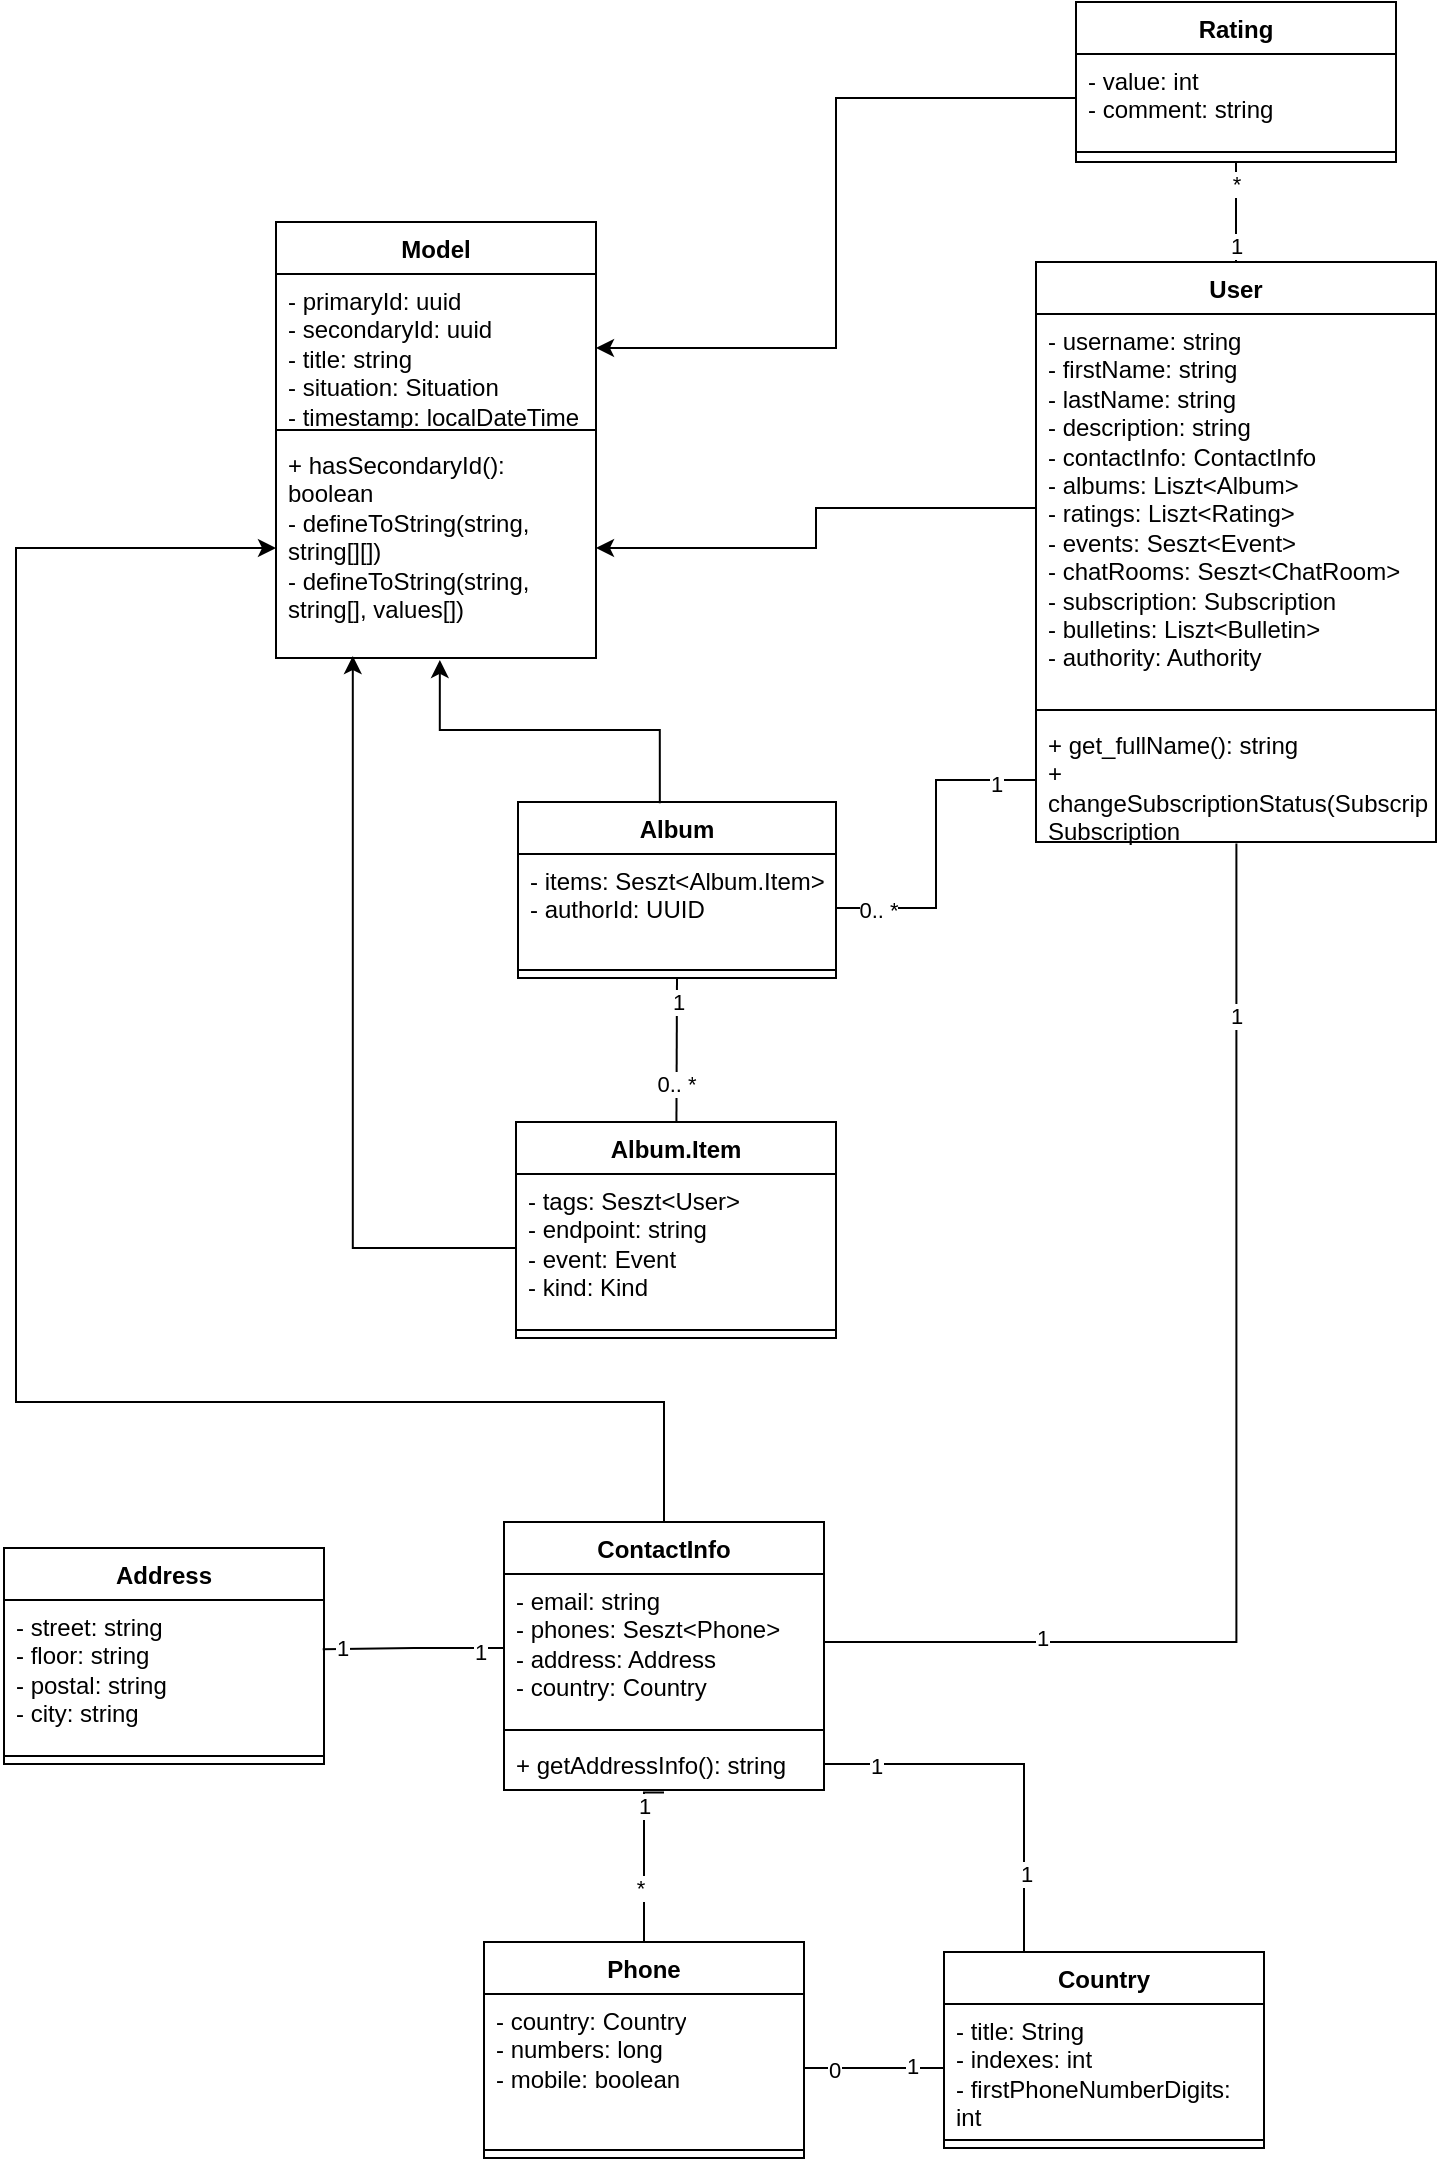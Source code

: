 <mxfile version="24.4.8" type="device">
  <diagram name="Page-1" id="PklMWOYN0MSOuHUiqtJ_">
    <mxGraphModel dx="2501" dy="843" grid="1" gridSize="10" guides="1" tooltips="1" connect="1" arrows="1" fold="1" page="1" pageScale="1" pageWidth="827" pageHeight="1169" math="0" shadow="0">
      <root>
        <mxCell id="0" />
        <mxCell id="1" parent="0" />
        <mxCell id="7xoGZ-HxANrYIarD503M-9" value="Model" style="swimlane;fontStyle=1;align=center;verticalAlign=top;childLayout=stackLayout;horizontal=1;startSize=26;horizontalStack=0;resizeParent=1;resizeParentMax=0;resizeLast=0;collapsible=1;marginBottom=0;whiteSpace=wrap;html=1;" parent="1" vertex="1">
          <mxGeometry x="-80" y="150" width="160" height="218" as="geometry" />
        </mxCell>
        <mxCell id="7xoGZ-HxANrYIarD503M-10" value="- primaryId: uuid&lt;div&gt;- secondaryId: uuid&lt;/div&gt;&lt;div&gt;- title: string&lt;/div&gt;&lt;div&gt;- situation: Situation&lt;/div&gt;&lt;div&gt;- timestamp: localDateTime&lt;/div&gt;" style="text;strokeColor=none;fillColor=none;align=left;verticalAlign=top;spacingLeft=4;spacingRight=4;overflow=hidden;rotatable=0;points=[[0,0.5],[1,0.5]];portConstraint=eastwest;whiteSpace=wrap;html=1;" parent="7xoGZ-HxANrYIarD503M-9" vertex="1">
          <mxGeometry y="26" width="160" height="74" as="geometry" />
        </mxCell>
        <mxCell id="7xoGZ-HxANrYIarD503M-11" value="" style="line;strokeWidth=1;fillColor=none;align=left;verticalAlign=middle;spacingTop=-1;spacingLeft=3;spacingRight=3;rotatable=0;labelPosition=right;points=[];portConstraint=eastwest;strokeColor=inherit;" parent="7xoGZ-HxANrYIarD503M-9" vertex="1">
          <mxGeometry y="100" width="160" height="8" as="geometry" />
        </mxCell>
        <mxCell id="7xoGZ-HxANrYIarD503M-12" value="+ hasSecondaryId(): boolean&lt;div&gt;- defineToString(string, string[][])&lt;/div&gt;&lt;div&gt;- defineToString(string, string[], values[])&lt;br&gt;&lt;/div&gt;&lt;div&gt;&lt;br&gt;&lt;/div&gt;" style="text;strokeColor=none;fillColor=none;align=left;verticalAlign=top;spacingLeft=4;spacingRight=4;overflow=hidden;rotatable=0;points=[[0,0.5],[1,0.5]];portConstraint=eastwest;whiteSpace=wrap;html=1;" parent="7xoGZ-HxANrYIarD503M-9" vertex="1">
          <mxGeometry y="108" width="160" height="110" as="geometry" />
        </mxCell>
        <mxCell id="7xoGZ-HxANrYIarD503M-14" value="Rating" style="swimlane;fontStyle=1;align=center;verticalAlign=top;childLayout=stackLayout;horizontal=1;startSize=26;horizontalStack=0;resizeParent=1;resizeParentMax=0;resizeLast=0;collapsible=1;marginBottom=0;whiteSpace=wrap;html=1;" parent="1" vertex="1">
          <mxGeometry x="320" y="40" width="160" height="80" as="geometry" />
        </mxCell>
        <mxCell id="7xoGZ-HxANrYIarD503M-15" value="- value: int&lt;div&gt;- comment: string&lt;/div&gt;" style="text;strokeColor=none;fillColor=none;align=left;verticalAlign=top;spacingLeft=4;spacingRight=4;overflow=hidden;rotatable=0;points=[[0,0.5],[1,0.5]];portConstraint=eastwest;whiteSpace=wrap;html=1;" parent="7xoGZ-HxANrYIarD503M-14" vertex="1">
          <mxGeometry y="26" width="160" height="44" as="geometry" />
        </mxCell>
        <mxCell id="7xoGZ-HxANrYIarD503M-16" value="" style="line;strokeWidth=1;fillColor=none;align=left;verticalAlign=middle;spacingTop=-1;spacingLeft=3;spacingRight=3;rotatable=0;labelPosition=right;points=[];portConstraint=eastwest;strokeColor=inherit;" parent="7xoGZ-HxANrYIarD503M-14" vertex="1">
          <mxGeometry y="70" width="160" height="10" as="geometry" />
        </mxCell>
        <mxCell id="7xoGZ-HxANrYIarD503M-18" value="" style="endArrow=classic;html=1;rounded=0;entryX=1;entryY=0.5;entryDx=0;entryDy=0;exitX=0;exitY=0.5;exitDx=0;exitDy=0;edgeStyle=orthogonalEdgeStyle;" parent="1" source="7xoGZ-HxANrYIarD503M-15" target="7xoGZ-HxANrYIarD503M-10" edge="1">
          <mxGeometry width="50" height="50" relative="1" as="geometry">
            <mxPoint x="380" y="350" as="sourcePoint" />
            <mxPoint x="430" y="300" as="targetPoint" />
          </mxGeometry>
        </mxCell>
        <mxCell id="7xoGZ-HxANrYIarD503M-19" value="User" style="swimlane;fontStyle=1;align=center;verticalAlign=top;childLayout=stackLayout;horizontal=1;startSize=26;horizontalStack=0;resizeParent=1;resizeParentMax=0;resizeLast=0;collapsible=1;marginBottom=0;whiteSpace=wrap;html=1;" parent="1" vertex="1">
          <mxGeometry x="300" y="170" width="200" height="290" as="geometry" />
        </mxCell>
        <mxCell id="7xoGZ-HxANrYIarD503M-20" value="- username: string&lt;div&gt;- firstName: string&lt;/div&gt;&lt;div&gt;- lastName: string&lt;/div&gt;&lt;div&gt;- description: string&lt;/div&gt;&lt;div&gt;- contactInfo: ContactInfo&lt;/div&gt;&lt;div&gt;- albums: Liszt&amp;lt;Album&amp;gt;&lt;/div&gt;&lt;div&gt;- ratings: Liszt&amp;lt;Rating&amp;gt;&lt;/div&gt;&lt;div&gt;- events: Seszt&amp;lt;Event&amp;gt;&lt;/div&gt;&lt;div&gt;- chatRooms: Seszt&amp;lt;ChatRoom&amp;gt;&lt;/div&gt;&lt;div&gt;- subscription: Subscription&lt;/div&gt;&lt;div&gt;- bulletins: Liszt&amp;lt;Bulletin&amp;gt;&lt;/div&gt;&lt;div&gt;- authority: Authority&lt;/div&gt;" style="text;strokeColor=none;fillColor=none;align=left;verticalAlign=top;spacingLeft=4;spacingRight=4;overflow=hidden;rotatable=0;points=[[0,0.5],[1,0.5]];portConstraint=eastwest;whiteSpace=wrap;html=1;" parent="7xoGZ-HxANrYIarD503M-19" vertex="1">
          <mxGeometry y="26" width="200" height="194" as="geometry" />
        </mxCell>
        <mxCell id="7xoGZ-HxANrYIarD503M-21" value="" style="line;strokeWidth=1;fillColor=none;align=left;verticalAlign=middle;spacingTop=-1;spacingLeft=3;spacingRight=3;rotatable=0;labelPosition=right;points=[];portConstraint=eastwest;strokeColor=inherit;" parent="7xoGZ-HxANrYIarD503M-19" vertex="1">
          <mxGeometry y="220" width="200" height="8" as="geometry" />
        </mxCell>
        <mxCell id="7xoGZ-HxANrYIarD503M-22" value="+ get_fullName(): string&lt;div&gt;+ changeSubscriptionStatus(Subscription.Status): Subscription&lt;/div&gt;&lt;div&gt;&lt;br&gt;&lt;/div&gt;" style="text;strokeColor=none;fillColor=none;align=left;verticalAlign=top;spacingLeft=4;spacingRight=4;overflow=hidden;rotatable=0;points=[[0,0.5],[1,0.5]];portConstraint=eastwest;whiteSpace=wrap;html=1;" parent="7xoGZ-HxANrYIarD503M-19" vertex="1">
          <mxGeometry y="228" width="200" height="62" as="geometry" />
        </mxCell>
        <mxCell id="7xoGZ-HxANrYIarD503M-23" value="" style="endArrow=classic;html=1;rounded=0;entryX=1;entryY=0.5;entryDx=0;entryDy=0;exitX=0;exitY=0.5;exitDx=0;exitDy=0;edgeStyle=orthogonalEdgeStyle;" parent="1" source="7xoGZ-HxANrYIarD503M-20" target="7xoGZ-HxANrYIarD503M-12" edge="1">
          <mxGeometry width="50" height="50" relative="1" as="geometry">
            <mxPoint x="380" y="350" as="sourcePoint" />
            <mxPoint x="430" y="300" as="targetPoint" />
          </mxGeometry>
        </mxCell>
        <mxCell id="t0pkKArwJ4pWGnT78-8M-2" value="" style="endArrow=none;html=1;rounded=0;entryX=0.5;entryY=0;entryDx=0;entryDy=0;exitX=0.5;exitY=1;exitDx=0;exitDy=0;" parent="1" source="7xoGZ-HxANrYIarD503M-14" target="7xoGZ-HxANrYIarD503M-19" edge="1">
          <mxGeometry width="50" height="50" relative="1" as="geometry">
            <mxPoint x="370" y="320" as="sourcePoint" />
            <mxPoint x="420" y="270" as="targetPoint" />
          </mxGeometry>
        </mxCell>
        <mxCell id="t0pkKArwJ4pWGnT78-8M-3" value="*" style="edgeLabel;html=1;align=center;verticalAlign=middle;resizable=0;points=[];" parent="t0pkKArwJ4pWGnT78-8M-2" vertex="1" connectable="0">
          <mxGeometry x="-0.606" y="1" relative="1" as="geometry">
            <mxPoint x="-1" y="1" as="offset" />
          </mxGeometry>
        </mxCell>
        <mxCell id="t0pkKArwJ4pWGnT78-8M-4" value="1" style="edgeLabel;html=1;align=center;verticalAlign=middle;resizable=0;points=[];" parent="t0pkKArwJ4pWGnT78-8M-2" vertex="1" connectable="0">
          <mxGeometry x="0.57" relative="1" as="geometry">
            <mxPoint y="3" as="offset" />
          </mxGeometry>
        </mxCell>
        <mxCell id="t0pkKArwJ4pWGnT78-8M-9" value="ContactInfo" style="swimlane;fontStyle=1;align=center;verticalAlign=top;childLayout=stackLayout;horizontal=1;startSize=26;horizontalStack=0;resizeParent=1;resizeParentMax=0;resizeLast=0;collapsible=1;marginBottom=0;whiteSpace=wrap;html=1;" parent="1" vertex="1">
          <mxGeometry x="34" y="800" width="160" height="134" as="geometry" />
        </mxCell>
        <mxCell id="t0pkKArwJ4pWGnT78-8M-10" value="- email: string&lt;div&gt;- phones: Seszt&amp;lt;Phone&amp;gt;&lt;/div&gt;&lt;div&gt;- address: Address&lt;/div&gt;&lt;div&gt;- country: Country&lt;/div&gt;" style="text;strokeColor=none;fillColor=none;align=left;verticalAlign=top;spacingLeft=4;spacingRight=4;overflow=hidden;rotatable=0;points=[[0,0.5],[1,0.5]];portConstraint=eastwest;whiteSpace=wrap;html=1;" parent="t0pkKArwJ4pWGnT78-8M-9" vertex="1">
          <mxGeometry y="26" width="160" height="74" as="geometry" />
        </mxCell>
        <mxCell id="t0pkKArwJ4pWGnT78-8M-11" value="" style="line;strokeWidth=1;fillColor=none;align=left;verticalAlign=middle;spacingTop=-1;spacingLeft=3;spacingRight=3;rotatable=0;labelPosition=right;points=[];portConstraint=eastwest;strokeColor=inherit;" parent="t0pkKArwJ4pWGnT78-8M-9" vertex="1">
          <mxGeometry y="100" width="160" height="8" as="geometry" />
        </mxCell>
        <mxCell id="t0pkKArwJ4pWGnT78-8M-12" value="+ getAddressInfo(): string" style="text;strokeColor=none;fillColor=none;align=left;verticalAlign=top;spacingLeft=4;spacingRight=4;overflow=hidden;rotatable=0;points=[[0,0.5],[1,0.5]];portConstraint=eastwest;whiteSpace=wrap;html=1;" parent="t0pkKArwJ4pWGnT78-8M-9" vertex="1">
          <mxGeometry y="108" width="160" height="26" as="geometry" />
        </mxCell>
        <mxCell id="t0pkKArwJ4pWGnT78-8M-20" style="edgeStyle=orthogonalEdgeStyle;rounded=0;orthogonalLoop=1;jettySize=auto;html=1;exitX=0.5;exitY=0;exitDx=0;exitDy=0;entryX=0;entryY=0.5;entryDx=0;entryDy=0;" parent="1" source="t0pkKArwJ4pWGnT78-8M-9" target="7xoGZ-HxANrYIarD503M-12" edge="1">
          <mxGeometry relative="1" as="geometry">
            <Array as="points">
              <mxPoint x="114" y="740" />
              <mxPoint x="-210" y="740" />
              <mxPoint x="-210" y="313" />
            </Array>
          </mxGeometry>
        </mxCell>
        <mxCell id="t0pkKArwJ4pWGnT78-8M-22" value="" style="endArrow=none;html=1;rounded=0;exitX=1;exitY=0.5;exitDx=0;exitDy=0;entryX=0.501;entryY=1.012;entryDx=0;entryDy=0;edgeStyle=orthogonalEdgeStyle;entryPerimeter=0;" parent="1" source="t0pkKArwJ4pWGnT78-8M-10" target="7xoGZ-HxANrYIarD503M-22" edge="1">
          <mxGeometry width="50" height="50" relative="1" as="geometry">
            <mxPoint x="370" y="320" as="sourcePoint" />
            <mxPoint x="420" y="270" as="targetPoint" />
            <Array as="points">
              <mxPoint x="194" y="860" />
              <mxPoint x="400" y="860" />
            </Array>
          </mxGeometry>
        </mxCell>
        <mxCell id="t0pkKArwJ4pWGnT78-8M-23" value="1" style="edgeLabel;html=1;align=center;verticalAlign=middle;resizable=0;points=[];" parent="t0pkKArwJ4pWGnT78-8M-22" vertex="1" connectable="0">
          <mxGeometry x="0.724" relative="1" as="geometry">
            <mxPoint y="2" as="offset" />
          </mxGeometry>
        </mxCell>
        <mxCell id="t0pkKArwJ4pWGnT78-8M-24" value="1" style="edgeLabel;html=1;align=center;verticalAlign=middle;resizable=0;points=[];" parent="t0pkKArwJ4pWGnT78-8M-22" vertex="1" connectable="0">
          <mxGeometry x="-0.607" y="-2" relative="1" as="geometry">
            <mxPoint x="-8" y="-4" as="offset" />
          </mxGeometry>
        </mxCell>
        <mxCell id="t0pkKArwJ4pWGnT78-8M-25" value="Phone" style="swimlane;fontStyle=1;align=center;verticalAlign=top;childLayout=stackLayout;horizontal=1;startSize=26;horizontalStack=0;resizeParent=1;resizeParentMax=0;resizeLast=0;collapsible=1;marginBottom=0;whiteSpace=wrap;html=1;" parent="1" vertex="1">
          <mxGeometry x="24" y="1010" width="160" height="108" as="geometry" />
        </mxCell>
        <mxCell id="t0pkKArwJ4pWGnT78-8M-26" value="- country: Country&lt;div&gt;- numbers: long&lt;/div&gt;&lt;div&gt;- mobile: boolean&lt;/div&gt;" style="text;strokeColor=none;fillColor=none;align=left;verticalAlign=top;spacingLeft=4;spacingRight=4;overflow=hidden;rotatable=0;points=[[0,0.5],[1,0.5]];portConstraint=eastwest;whiteSpace=wrap;html=1;" parent="t0pkKArwJ4pWGnT78-8M-25" vertex="1">
          <mxGeometry y="26" width="160" height="74" as="geometry" />
        </mxCell>
        <mxCell id="t0pkKArwJ4pWGnT78-8M-27" value="" style="line;strokeWidth=1;fillColor=none;align=left;verticalAlign=middle;spacingTop=-1;spacingLeft=3;spacingRight=3;rotatable=0;labelPosition=right;points=[];portConstraint=eastwest;strokeColor=inherit;" parent="t0pkKArwJ4pWGnT78-8M-25" vertex="1">
          <mxGeometry y="100" width="160" height="8" as="geometry" />
        </mxCell>
        <mxCell id="t0pkKArwJ4pWGnT78-8M-29" value="" style="endArrow=none;html=1;rounded=0;exitX=0.5;exitY=0;exitDx=0;exitDy=0;entryX=0.5;entryY=1.046;entryDx=0;entryDy=0;entryPerimeter=0;edgeStyle=orthogonalEdgeStyle;" parent="1" source="t0pkKArwJ4pWGnT78-8M-25" target="t0pkKArwJ4pWGnT78-8M-12" edge="1">
          <mxGeometry width="50" height="50" relative="1" as="geometry">
            <mxPoint x="564" y="700" as="sourcePoint" />
            <mxPoint x="614" y="650" as="targetPoint" />
            <Array as="points">
              <mxPoint x="104" y="960" />
              <mxPoint x="104" y="960" />
            </Array>
          </mxGeometry>
        </mxCell>
        <mxCell id="t0pkKArwJ4pWGnT78-8M-30" value="1" style="edgeLabel;html=1;align=center;verticalAlign=middle;resizable=0;points=[];" parent="t0pkKArwJ4pWGnT78-8M-29" vertex="1" connectable="0">
          <mxGeometry x="0.393" y="-2" relative="1" as="geometry">
            <mxPoint x="-2" y="-9" as="offset" />
          </mxGeometry>
        </mxCell>
        <mxCell id="t0pkKArwJ4pWGnT78-8M-31" value="*" style="edgeLabel;html=1;align=center;verticalAlign=middle;resizable=0;points=[];" parent="t0pkKArwJ4pWGnT78-8M-29" vertex="1" connectable="0">
          <mxGeometry x="-0.366" y="2" relative="1" as="geometry">
            <mxPoint as="offset" />
          </mxGeometry>
        </mxCell>
        <mxCell id="t0pkKArwJ4pWGnT78-8M-32" value="Country" style="swimlane;fontStyle=1;align=center;verticalAlign=top;childLayout=stackLayout;horizontal=1;startSize=26;horizontalStack=0;resizeParent=1;resizeParentMax=0;resizeLast=0;collapsible=1;marginBottom=0;whiteSpace=wrap;html=1;" parent="1" vertex="1">
          <mxGeometry x="254" y="1015" width="160" height="98" as="geometry" />
        </mxCell>
        <mxCell id="t0pkKArwJ4pWGnT78-8M-33" value="- title: String&lt;div&gt;- indexes: int&lt;/div&gt;&lt;div&gt;- firstPhoneNumberDigits: int&lt;/div&gt;" style="text;strokeColor=none;fillColor=none;align=left;verticalAlign=top;spacingLeft=4;spacingRight=4;overflow=hidden;rotatable=0;points=[[0,0.5],[1,0.5]];portConstraint=eastwest;whiteSpace=wrap;html=1;" parent="t0pkKArwJ4pWGnT78-8M-32" vertex="1">
          <mxGeometry y="26" width="160" height="64" as="geometry" />
        </mxCell>
        <mxCell id="t0pkKArwJ4pWGnT78-8M-34" value="" style="line;strokeWidth=1;fillColor=none;align=left;verticalAlign=middle;spacingTop=-1;spacingLeft=3;spacingRight=3;rotatable=0;labelPosition=right;points=[];portConstraint=eastwest;strokeColor=inherit;" parent="t0pkKArwJ4pWGnT78-8M-32" vertex="1">
          <mxGeometry y="90" width="160" height="8" as="geometry" />
        </mxCell>
        <mxCell id="t0pkKArwJ4pWGnT78-8M-36" value="" style="endArrow=none;html=1;rounded=0;exitX=0.25;exitY=0;exitDx=0;exitDy=0;entryX=1;entryY=0.5;entryDx=0;entryDy=0;edgeStyle=orthogonalEdgeStyle;" parent="1" source="t0pkKArwJ4pWGnT78-8M-32" target="t0pkKArwJ4pWGnT78-8M-12" edge="1">
          <mxGeometry width="50" height="50" relative="1" as="geometry">
            <mxPoint x="564" y="700" as="sourcePoint" />
            <mxPoint x="614" y="650" as="targetPoint" />
          </mxGeometry>
        </mxCell>
        <mxCell id="t0pkKArwJ4pWGnT78-8M-37" value="1" style="edgeLabel;html=1;align=center;verticalAlign=middle;resizable=0;points=[];" parent="t0pkKArwJ4pWGnT78-8M-36" vertex="1" connectable="0">
          <mxGeometry x="0.733" y="1" relative="1" as="geometry">
            <mxPoint as="offset" />
          </mxGeometry>
        </mxCell>
        <mxCell id="t0pkKArwJ4pWGnT78-8M-38" value="1" style="edgeLabel;html=1;align=center;verticalAlign=middle;resizable=0;points=[];" parent="t0pkKArwJ4pWGnT78-8M-36" vertex="1" connectable="0">
          <mxGeometry x="-0.598" y="-1" relative="1" as="geometry">
            <mxPoint as="offset" />
          </mxGeometry>
        </mxCell>
        <mxCell id="t0pkKArwJ4pWGnT78-8M-39" value="" style="endArrow=none;html=1;rounded=0;exitX=1;exitY=0.5;exitDx=0;exitDy=0;entryX=0;entryY=0.5;entryDx=0;entryDy=0;edgeStyle=orthogonalEdgeStyle;" parent="1" source="t0pkKArwJ4pWGnT78-8M-26" target="t0pkKArwJ4pWGnT78-8M-33" edge="1">
          <mxGeometry width="50" height="50" relative="1" as="geometry">
            <mxPoint x="564" y="700" as="sourcePoint" />
            <mxPoint x="614" y="650" as="targetPoint" />
          </mxGeometry>
        </mxCell>
        <mxCell id="t0pkKArwJ4pWGnT78-8M-40" value="0" style="edgeLabel;html=1;align=center;verticalAlign=middle;resizable=0;points=[];" parent="t0pkKArwJ4pWGnT78-8M-39" vertex="1" connectable="0">
          <mxGeometry x="-0.585" y="-1" relative="1" as="geometry">
            <mxPoint as="offset" />
          </mxGeometry>
        </mxCell>
        <mxCell id="t0pkKArwJ4pWGnT78-8M-41" value="1" style="edgeLabel;html=1;align=center;verticalAlign=middle;resizable=0;points=[];" parent="t0pkKArwJ4pWGnT78-8M-39" vertex="1" connectable="0">
          <mxGeometry x="0.54" y="1" relative="1" as="geometry">
            <mxPoint as="offset" />
          </mxGeometry>
        </mxCell>
        <mxCell id="t0pkKArwJ4pWGnT78-8M-42" value="Address" style="swimlane;fontStyle=1;align=center;verticalAlign=top;childLayout=stackLayout;horizontal=1;startSize=26;horizontalStack=0;resizeParent=1;resizeParentMax=0;resizeLast=0;collapsible=1;marginBottom=0;whiteSpace=wrap;html=1;" parent="1" vertex="1">
          <mxGeometry x="-216" y="813" width="160" height="108" as="geometry" />
        </mxCell>
        <mxCell id="t0pkKArwJ4pWGnT78-8M-43" value="- street: string&lt;div&gt;- floor: string&lt;/div&gt;&lt;div&gt;- postal: string&lt;/div&gt;&lt;div&gt;- city: string&lt;/div&gt;" style="text;strokeColor=none;fillColor=none;align=left;verticalAlign=top;spacingLeft=4;spacingRight=4;overflow=hidden;rotatable=0;points=[[0,0.5],[1,0.5]];portConstraint=eastwest;whiteSpace=wrap;html=1;" parent="t0pkKArwJ4pWGnT78-8M-42" vertex="1">
          <mxGeometry y="26" width="160" height="74" as="geometry" />
        </mxCell>
        <mxCell id="t0pkKArwJ4pWGnT78-8M-44" value="" style="line;strokeWidth=1;fillColor=none;align=left;verticalAlign=middle;spacingTop=-1;spacingLeft=3;spacingRight=3;rotatable=0;labelPosition=right;points=[];portConstraint=eastwest;strokeColor=inherit;" parent="t0pkKArwJ4pWGnT78-8M-42" vertex="1">
          <mxGeometry y="100" width="160" height="8" as="geometry" />
        </mxCell>
        <mxCell id="t0pkKArwJ4pWGnT78-8M-46" value="" style="endArrow=none;html=1;rounded=0;exitX=0;exitY=0.5;exitDx=0;exitDy=0;entryX=0.996;entryY=0.333;entryDx=0;entryDy=0;entryPerimeter=0;edgeStyle=orthogonalEdgeStyle;" parent="1" source="t0pkKArwJ4pWGnT78-8M-10" target="t0pkKArwJ4pWGnT78-8M-43" edge="1">
          <mxGeometry width="50" height="50" relative="1" as="geometry">
            <mxPoint x="564" y="700" as="sourcePoint" />
            <mxPoint x="614" y="650" as="targetPoint" />
          </mxGeometry>
        </mxCell>
        <mxCell id="t0pkKArwJ4pWGnT78-8M-47" value="1" style="edgeLabel;html=1;align=center;verticalAlign=middle;resizable=0;points=[];" parent="t0pkKArwJ4pWGnT78-8M-46" vertex="1" connectable="0">
          <mxGeometry x="-0.726" y="2" relative="1" as="geometry">
            <mxPoint as="offset" />
          </mxGeometry>
        </mxCell>
        <mxCell id="t0pkKArwJ4pWGnT78-8M-48" value="1" style="edgeLabel;html=1;align=center;verticalAlign=middle;resizable=0;points=[];" parent="t0pkKArwJ4pWGnT78-8M-46" vertex="1" connectable="0">
          <mxGeometry x="0.782" y="-1" relative="1" as="geometry">
            <mxPoint as="offset" />
          </mxGeometry>
        </mxCell>
        <mxCell id="_2c60zX2mk4mFlvWhSBK-1" value="Album" style="swimlane;fontStyle=1;align=center;verticalAlign=top;childLayout=stackLayout;horizontal=1;startSize=26;horizontalStack=0;resizeParent=1;resizeParentMax=0;resizeLast=0;collapsible=1;marginBottom=0;whiteSpace=wrap;html=1;" parent="1" vertex="1">
          <mxGeometry x="41" y="440" width="159" height="88" as="geometry" />
        </mxCell>
        <mxCell id="_2c60zX2mk4mFlvWhSBK-2" value="- items: Seszt&amp;lt;Album.Item&amp;gt;&lt;div&gt;- authorId: UUID&lt;/div&gt;" style="text;strokeColor=none;fillColor=none;align=left;verticalAlign=top;spacingLeft=4;spacingRight=4;overflow=hidden;rotatable=0;points=[[0,0.5],[1,0.5]];portConstraint=eastwest;whiteSpace=wrap;html=1;" parent="_2c60zX2mk4mFlvWhSBK-1" vertex="1">
          <mxGeometry y="26" width="159" height="54" as="geometry" />
        </mxCell>
        <mxCell id="_2c60zX2mk4mFlvWhSBK-3" value="" style="line;strokeWidth=1;fillColor=none;align=left;verticalAlign=middle;spacingTop=-1;spacingLeft=3;spacingRight=3;rotatable=0;labelPosition=right;points=[];portConstraint=eastwest;strokeColor=inherit;" parent="_2c60zX2mk4mFlvWhSBK-1" vertex="1">
          <mxGeometry y="80" width="159" height="8" as="geometry" />
        </mxCell>
        <mxCell id="_2c60zX2mk4mFlvWhSBK-5" value="" style="endArrow=classic;html=1;rounded=0;entryX=0.512;entryY=1.009;entryDx=0;entryDy=0;entryPerimeter=0;exitX=0.446;exitY=0.007;exitDx=0;exitDy=0;exitPerimeter=0;edgeStyle=orthogonalEdgeStyle;" parent="1" source="_2c60zX2mk4mFlvWhSBK-1" target="7xoGZ-HxANrYIarD503M-12" edge="1">
          <mxGeometry width="50" height="50" relative="1" as="geometry">
            <mxPoint x="90" y="470" as="sourcePoint" />
            <mxPoint x="140" y="420" as="targetPoint" />
          </mxGeometry>
        </mxCell>
        <mxCell id="_2c60zX2mk4mFlvWhSBK-6" value="" style="endArrow=none;html=1;rounded=0;entryX=0;entryY=0.5;entryDx=0;entryDy=0;exitX=1;exitY=0.5;exitDx=0;exitDy=0;edgeStyle=orthogonalEdgeStyle;" parent="1" source="_2c60zX2mk4mFlvWhSBK-2" target="7xoGZ-HxANrYIarD503M-22" edge="1">
          <mxGeometry width="50" height="50" relative="1" as="geometry">
            <mxPoint x="90" y="470" as="sourcePoint" />
            <mxPoint x="140" y="420" as="targetPoint" />
          </mxGeometry>
        </mxCell>
        <mxCell id="_2c60zX2mk4mFlvWhSBK-7" value="1" style="edgeLabel;html=1;align=center;verticalAlign=middle;resizable=0;points=[];" parent="_2c60zX2mk4mFlvWhSBK-6" vertex="1" connectable="0">
          <mxGeometry x="0.754" y="-2" relative="1" as="geometry">
            <mxPoint as="offset" />
          </mxGeometry>
        </mxCell>
        <mxCell id="_2c60zX2mk4mFlvWhSBK-8" value="0.. *" style="edgeLabel;html=1;align=center;verticalAlign=middle;resizable=0;points=[];" parent="_2c60zX2mk4mFlvWhSBK-6" vertex="1" connectable="0">
          <mxGeometry x="-0.883" y="-1" relative="1" as="geometry">
            <mxPoint x="11" as="offset" />
          </mxGeometry>
        </mxCell>
        <mxCell id="_2c60zX2mk4mFlvWhSBK-9" value="Album.Item" style="swimlane;fontStyle=1;align=center;verticalAlign=top;childLayout=stackLayout;horizontal=1;startSize=26;horizontalStack=0;resizeParent=1;resizeParentMax=0;resizeLast=0;collapsible=1;marginBottom=0;whiteSpace=wrap;html=1;" parent="1" vertex="1">
          <mxGeometry x="40" y="600" width="160" height="108" as="geometry" />
        </mxCell>
        <mxCell id="_2c60zX2mk4mFlvWhSBK-10" value="- tags: Seszt&amp;lt;User&amp;gt;&lt;div&gt;- endpoint: string&lt;/div&gt;&lt;div&gt;- event: Event&lt;/div&gt;&lt;div&gt;- kind: Kind&lt;/div&gt;" style="text;strokeColor=none;fillColor=none;align=left;verticalAlign=top;spacingLeft=4;spacingRight=4;overflow=hidden;rotatable=0;points=[[0,0.5],[1,0.5]];portConstraint=eastwest;whiteSpace=wrap;html=1;" parent="_2c60zX2mk4mFlvWhSBK-9" vertex="1">
          <mxGeometry y="26" width="160" height="74" as="geometry" />
        </mxCell>
        <mxCell id="_2c60zX2mk4mFlvWhSBK-11" value="" style="line;strokeWidth=1;fillColor=none;align=left;verticalAlign=middle;spacingTop=-1;spacingLeft=3;spacingRight=3;rotatable=0;labelPosition=right;points=[];portConstraint=eastwest;strokeColor=inherit;" parent="_2c60zX2mk4mFlvWhSBK-9" vertex="1">
          <mxGeometry y="100" width="160" height="8" as="geometry" />
        </mxCell>
        <mxCell id="_2c60zX2mk4mFlvWhSBK-13" value="" style="endArrow=classic;html=1;rounded=0;entryX=0.24;entryY=0.991;entryDx=0;entryDy=0;entryPerimeter=0;exitX=0;exitY=0.5;exitDx=0;exitDy=0;edgeStyle=orthogonalEdgeStyle;" parent="1" source="_2c60zX2mk4mFlvWhSBK-10" target="7xoGZ-HxANrYIarD503M-12" edge="1">
          <mxGeometry width="50" height="50" relative="1" as="geometry">
            <mxPoint x="90" y="570" as="sourcePoint" />
            <mxPoint x="140" y="520" as="targetPoint" />
          </mxGeometry>
        </mxCell>
        <mxCell id="_2c60zX2mk4mFlvWhSBK-14" value="" style="endArrow=none;html=1;rounded=0;entryX=0.5;entryY=1;entryDx=0;entryDy=0;" parent="1" source="_2c60zX2mk4mFlvWhSBK-9" target="_2c60zX2mk4mFlvWhSBK-1" edge="1">
          <mxGeometry width="50" height="50" relative="1" as="geometry">
            <mxPoint x="90" y="570" as="sourcePoint" />
            <mxPoint x="140" y="520" as="targetPoint" />
          </mxGeometry>
        </mxCell>
        <mxCell id="_2c60zX2mk4mFlvWhSBK-15" value="1" style="edgeLabel;html=1;align=center;verticalAlign=middle;resizable=0;points=[];" parent="_2c60zX2mk4mFlvWhSBK-14" vertex="1" connectable="0">
          <mxGeometry x="0.684" relative="1" as="geometry">
            <mxPoint as="offset" />
          </mxGeometry>
        </mxCell>
        <mxCell id="_2c60zX2mk4mFlvWhSBK-16" value="0.. *" style="edgeLabel;html=1;align=center;verticalAlign=middle;resizable=0;points=[];" parent="_2c60zX2mk4mFlvWhSBK-14" vertex="1" connectable="0">
          <mxGeometry x="-0.471" y="1" relative="1" as="geometry">
            <mxPoint as="offset" />
          </mxGeometry>
        </mxCell>
      </root>
    </mxGraphModel>
  </diagram>
</mxfile>
